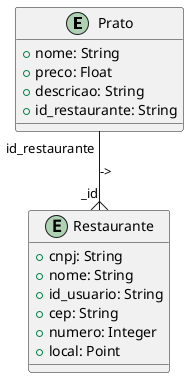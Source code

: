 @startuml
entity "Prato" as prato {
    + nome: String
    + preco: Float
    + descricao: String
    + id_restaurante: String
}

entity "Restaurante" as restaurante {
    + cnpj: String
    + nome: String
    + id_usuario: String
    + cep: String
    + numero: Integer
    + local: Point
}

prato --{ restaurante : "id_restaurante" -> "_id"
@enduml